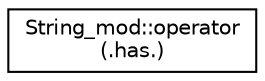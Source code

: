 digraph "Graphical Class Hierarchy"
{
 // LATEX_PDF_SIZE
  edge [fontname="Helvetica",fontsize="10",labelfontname="Helvetica",labelfontsize="10"];
  node [fontname="Helvetica",fontsize="10",shape=record];
  rankdir="LR";
  Node0 [label="String_mod::operator\l(.has.)",height=0.2,width=0.4,color="black", fillcolor="white", style="filled",URL="$interfaceString__mod_1_1operator_07_8has_8_08.html",tooltip=" "];
}
